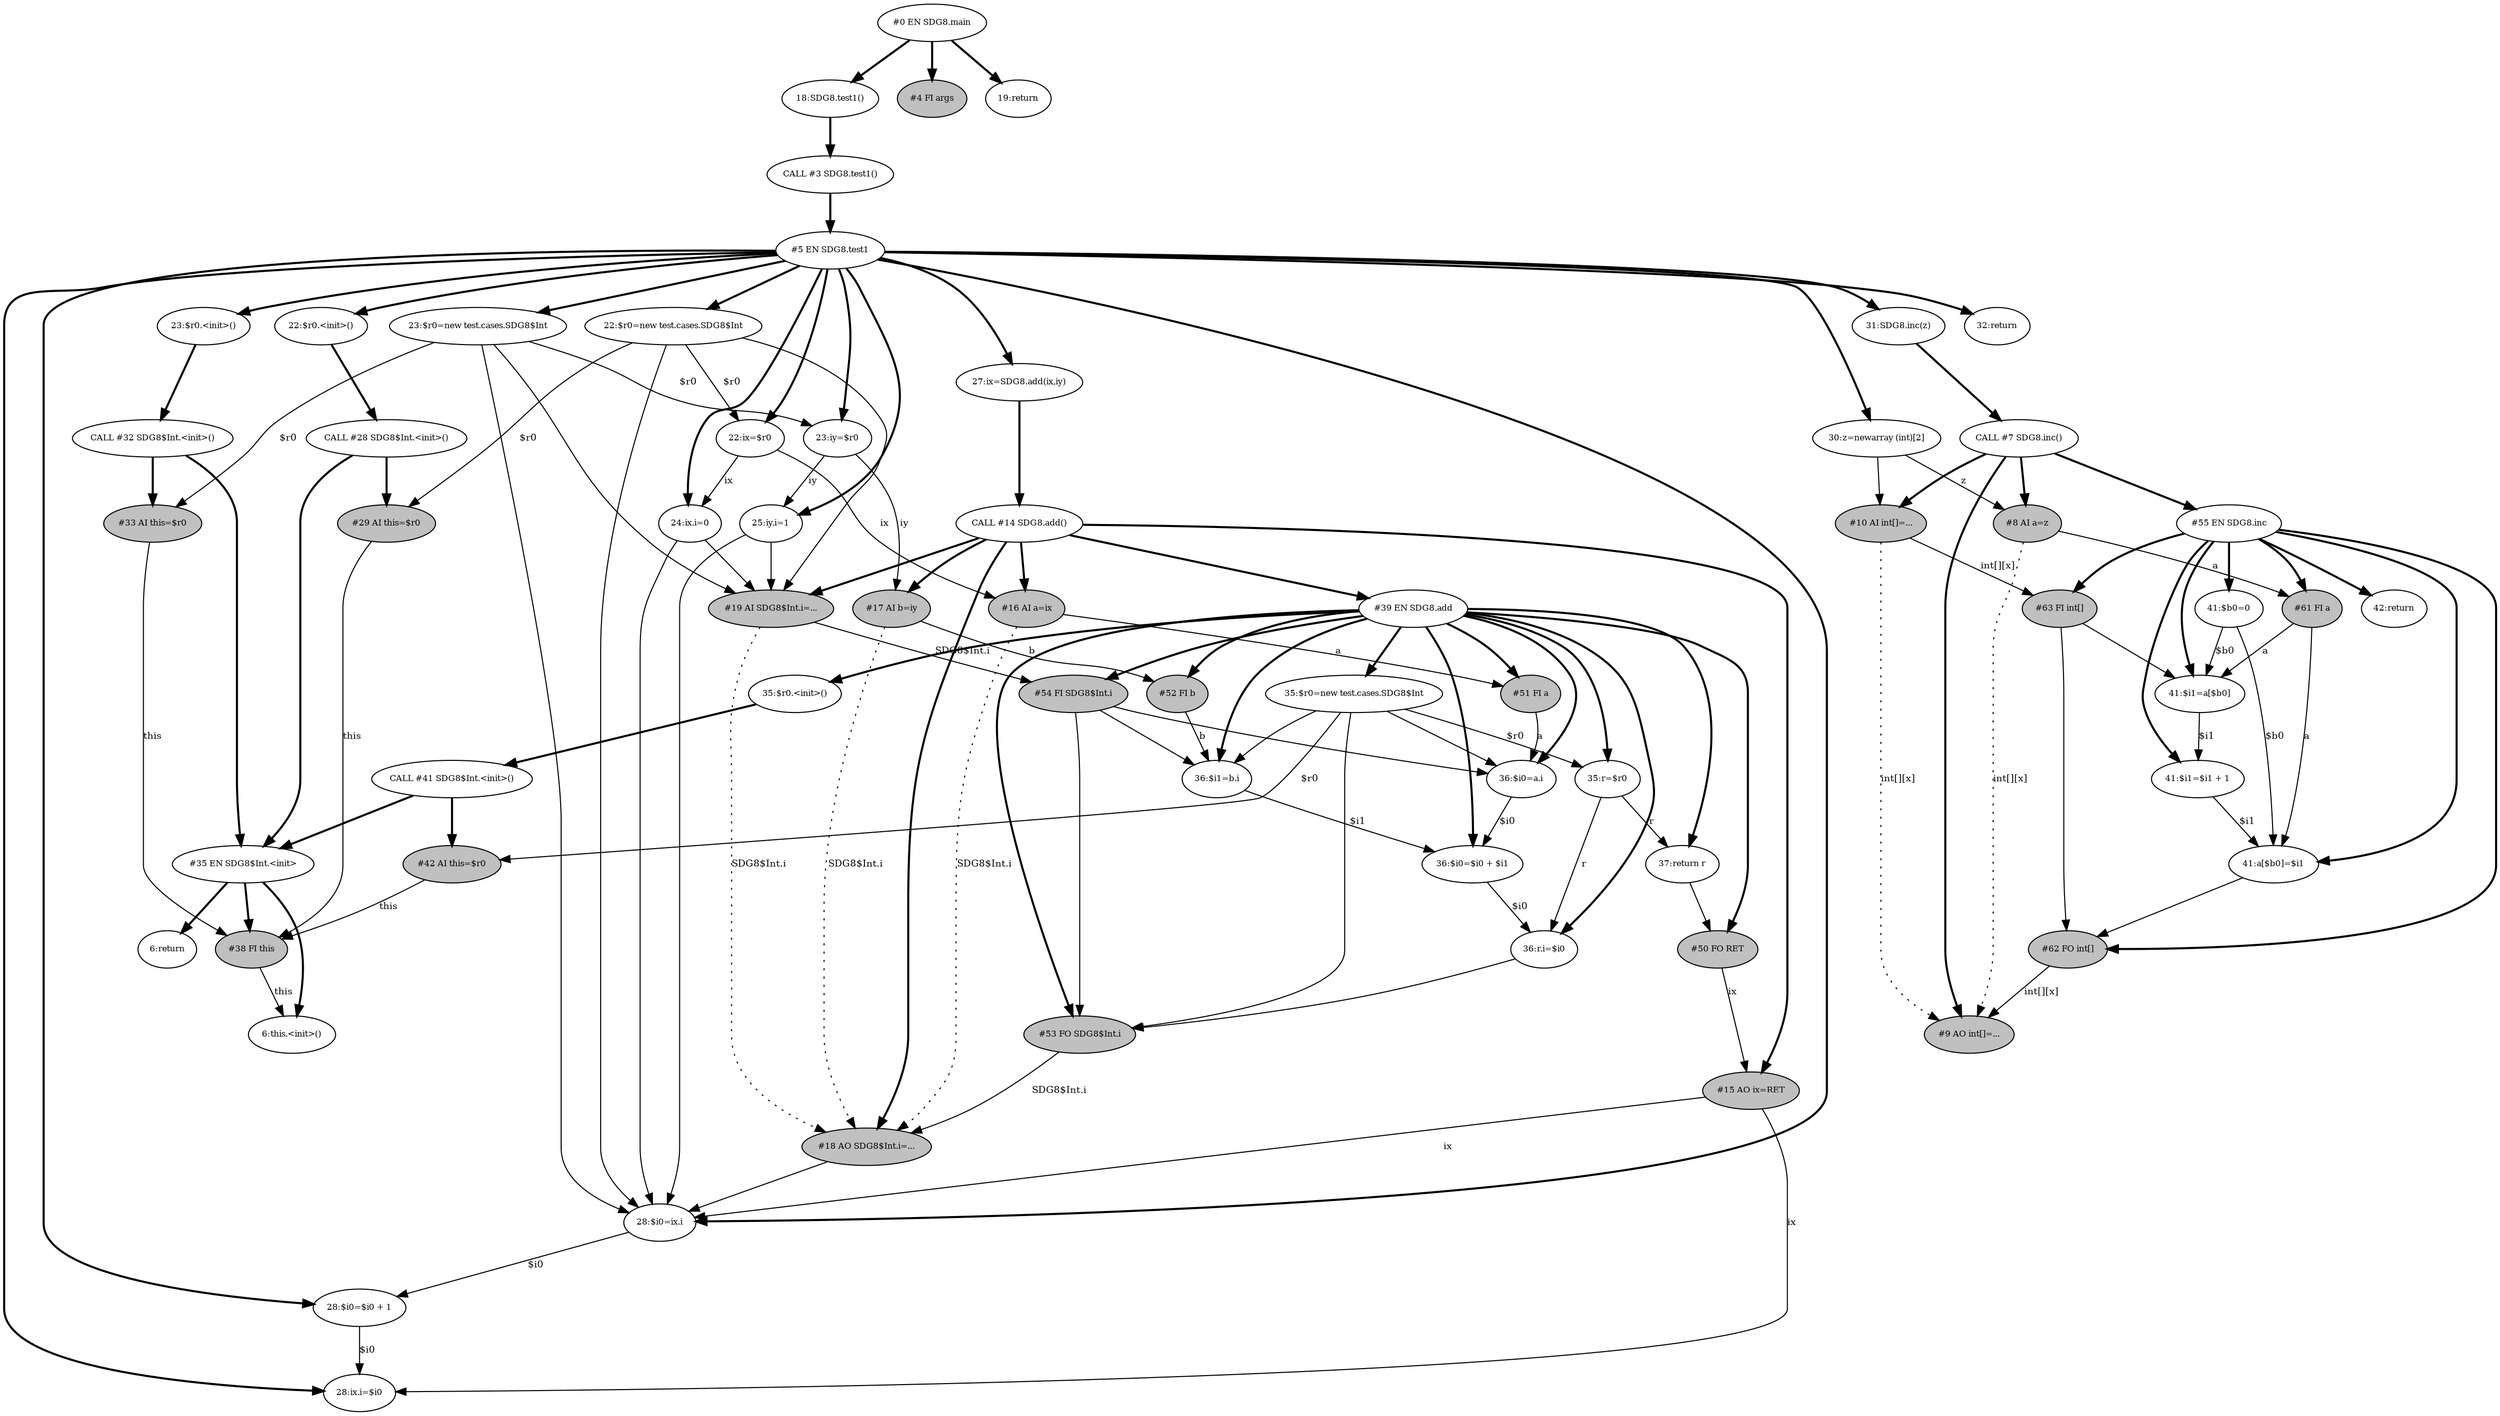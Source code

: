 digraph SDG {
  graph [
    fontsize = 8
  ];

  "#42 AI this=$r0" [
    label = "#42 AI this=$r0",
    fillcolor = gray,
    style = filled,
    fontsize = 8
  ];
  "#33 AI this=$r0" [
    label = "#33 AI this=$r0",
    fillcolor = gray,
    style = filled,
    fontsize = 8
  ];
  "CALL #3 SDG8.test1()" [
    label = "CALL #3 SDG8.test1()",
    fontsize = 8
  ];
  "#17 AI b=iy" [
    label = "#17 AI b=iy",
    fillcolor = gray,
    style = filled,
    fontsize = 8
  ];
  "#54 FI SDG8$Int.i" [
    label = "#54 FI SDG8$Int.i",
    fillcolor = gray,
    style = filled,
    fontsize = 8
  ];
  "CALL #28 SDG8$Int.<init>()" [
    label = "CALL #28 SDG8$Int.<init>()",
    fontsize = 8
  ];
  "#63 FI int[]" [
    label = "#63 FI int[]",
    fillcolor = gray,
    style = filled,
    fontsize = 8
  ];
  "6:31:SDG8.inc(z)" [
    label = "31:SDG8.inc(z)",
    fontsize = 8
  ];
  "#15 AO ix=RET" [
    label = "#15 AO ix=RET",
    fillcolor = gray,
    style = filled,
    fontsize = 8
  ];
  "47:36:$i0=$i0 + $i1" [
    label = "36:$i0=$i0 + $i1",
    fontsize = 8
  ];
  "#55 EN SDG8.inc" [
    label = "#55 EN SDG8.inc",
    fontsize = 8
  ];
  "#51 FI a" [
    label = "#51 FI a",
    fillcolor = gray,
    style = filled,
    fontsize = 8
  ];
  "22:23:$r0=new test.cases.SDG8$Int" [
    label = "23:$r0=new test.cases.SDG8$Int",
    fontsize = 8
  ];
  "59:41:$b0=0" [
    label = "41:$b0=0",
    fontsize = 8
  ];
  "#61 FI a" [
    label = "#61 FI a",
    fillcolor = gray,
    style = filled,
    fontsize = 8
  ];
  "60:42:return" [
    label = "42:return",
    fontsize = 8
  ];
  "26:32:return" [
    label = "32:return",
    fontsize = 8
  ];
  "#16 AI a=ix" [
    label = "#16 AI a=ix",
    fillcolor = gray,
    style = filled,
    fontsize = 8
  ];
  "#19 AI SDG8$Int.i=..." [
    label = "#19 AI SDG8$Int.i=...",
    fillcolor = gray,
    style = filled,
    fontsize = 8
  ];
  "25:24:ix.i=0" [
    label = "24:ix.i=0",
    fontsize = 8
  ];
  "#35 EN SDG8$Int.<init>" [
    label = "#35 EN SDG8$Int.<init>",
    fontsize = 8
  ];
  "21:25:iy.i=1" [
    label = "25:iy.i=1",
    fontsize = 8
  ];
  "37:6:this.<init>()" [
    label = "6:this.<init>()",
    fontsize = 8
  ];
  "27:22:$r0.<init>()" [
    label = "22:$r0.<init>()",
    fontsize = 8
  ];
  "#38 FI this" [
    label = "#38 FI this",
    fillcolor = gray,
    style = filled,
    fontsize = 8
  ];
  "#5 EN SDG8.test1" [
    label = "#5 EN SDG8.test1",
    fontsize = 8
  ];
  "#50 FO RET" [
    label = "#50 FO RET",
    fillcolor = gray,
    style = filled,
    fontsize = 8
  ];
  "57:41:a[$b0]=$i1" [
    label = "41:a[$b0]=$i1",
    fontsize = 8
  ];
  "13:27:ix=SDG8.add(ix,iy)" [
    label = "27:ix=SDG8.add(ix,iy)",
    fontsize = 8
  ];
  "36:6:return" [
    label = "6:return",
    fontsize = 8
  ];
  "49:36:$i0=a.i" [
    label = "36:$i0=a.i",
    fontsize = 8
  ];
  "44:37:return r" [
    label = "37:return r",
    fontsize = 8
  ];
  "#29 AI this=$r0" [
    label = "#29 AI this=$r0",
    fillcolor = gray,
    style = filled,
    fontsize = 8
  ];
  "#18 AO SDG8$Int.i=..." [
    label = "#18 AO SDG8$Int.i=...",
    fillcolor = gray,
    style = filled,
    fontsize = 8
  ];
  "40:35:$r0.<init>()" [
    label = "35:$r0.<init>()",
    fontsize = 8
  ];
  "CALL #14 SDG8.add()" [
    label = "CALL #14 SDG8.add()",
    fontsize = 8
  ];
  "CALL #32 SDG8$Int.<init>()" [
    label = "CALL #32 SDG8$Int.<init>()",
    fontsize = 8
  ];
  "24:28:$i0=ix.i" [
    label = "28:$i0=ix.i",
    fontsize = 8
  ];
  "46:35:r=$r0" [
    label = "35:r=$r0",
    fontsize = 8
  ];
  "2:18:SDG8.test1()" [
    label = "18:SDG8.test1()",
    fontsize = 8
  ];
  "#8 AI a=z" [
    label = "#8 AI a=z",
    fillcolor = gray,
    style = filled,
    fontsize = 8
  ];
  "CALL #7 SDG8.inc()" [
    label = "CALL #7 SDG8.inc()",
    fontsize = 8
  ];
  "#52 FI b" [
    label = "#52 FI b",
    fillcolor = gray,
    style = filled,
    fontsize = 8
  ];
  "#39 EN SDG8.add" [
    label = "#39 EN SDG8.add",
    fontsize = 8
  ];
  "#53 FO SDG8$Int.i" [
    label = "#53 FO SDG8$Int.i",
    fillcolor = gray,
    style = filled,
    fontsize = 8
  ];
  "34:30:z=newarray (int)[2]" [
    label = "30:z=newarray (int)[2]",
    fontsize = 8
  ];
  "#4 FI args" [
    label = "#4 FI args",
    fillcolor = gray,
    style = filled,
    fontsize = 8
  ];
  "48:35:$r0=new test.cases.SDG8$Int" [
    label = "35:$r0=new test.cases.SDG8$Int",
    fontsize = 8
  ];
  "31:23:$r0.<init>()" [
    label = "23:$r0.<init>()",
    fontsize = 8
  ];
  "20:22:ix=$r0" [
    label = "22:ix=$r0",
    fontsize = 8
  ];
  "12:28:ix.i=$i0" [
    label = "28:ix.i=$i0",
    fontsize = 8
  ];
  "58:41:$i1=a[$b0]" [
    label = "41:$i1=a[$b0]",
    fontsize = 8
  ];
  "43:36:$i1=b.i" [
    label = "36:$i1=b.i",
    fontsize = 8
  ];
  "1:19:return" [
    label = "19:return",
    fontsize = 8
  ];
  "45:36:r.i=$i0" [
    label = "36:r.i=$i0",
    fontsize = 8
  ];
  "11:22:$r0=new test.cases.SDG8$Int" [
    label = "22:$r0=new test.cases.SDG8$Int",
    fontsize = 8
  ];
  "30:28:$i0=$i0 + 1" [
    label = "28:$i0=$i0 + 1",
    fontsize = 8
  ];
  "CALL #41 SDG8$Int.<init>()" [
    label = "CALL #41 SDG8$Int.<init>()",
    fontsize = 8
  ];
  "56:41:$i1=$i1 + 1" [
    label = "41:$i1=$i1 + 1",
    fontsize = 8
  ];
  "23:23:iy=$r0" [
    label = "23:iy=$r0",
    fontsize = 8
  ];
  "#9 AO int[]=..." [
    label = "#9 AO int[]=...",
    fillcolor = gray,
    style = filled,
    fontsize = 8
  ];
  "#10 AI int[]=..." [
    label = "#10 AI int[]=...",
    fillcolor = gray,
    style = filled,
    fontsize = 8
  ];
  "#62 FO int[]" [
    label = "#62 FO int[]",
    fillcolor = gray,
    style = filled,
    fontsize = 8
  ];
  "#0 EN SDG8.main" [
    label = "#0 EN SDG8.main",
    fontsize = 8
  ];
  "#39 EN SDG8.add" -> "40:35:$r0.<init>()" [
    style = bold
  ];
  "22:23:$r0=new test.cases.SDG8$Int" -> "23:23:iy=$r0" [
    label = "$r0",
    fontsize = 9
  ];
  "#5 EN SDG8.test1" -> "13:27:ix=SDG8.add(ix,iy)" [
    style = bold
  ];
  "57:41:a[$b0]=$i1" -> "#62 FO int[]"
  "#52 FI b" -> "43:36:$i1=b.i" [
    label = b,
    fontsize = 9
  ];
  "#0 EN SDG8.main" -> "#4 FI args" [
    style = bold
  ];
  "#61 FI a" -> "58:41:$i1=a[$b0]" [
    label = a,
    fontsize = 9
  ];
  "#55 EN SDG8.inc" -> "#61 FI a" [
    style = bold
  ];
  "CALL #28 SDG8$Int.<init>()" -> "#35 EN SDG8$Int.<init>" [
    style = bold
  ];
  "#39 EN SDG8.add" -> "#52 FI b" [
    style = bold
  ];
  "21:25:iy.i=1" -> "#19 AI SDG8$Int.i=..."
  "#55 EN SDG8.inc" -> "#63 FI int[]" [
    style = bold
  ];
  "#5 EN SDG8.test1" -> "26:32:return" [
    style = bold
  ];
  "#55 EN SDG8.inc" -> "57:41:a[$b0]=$i1" [
    style = bold
  ];
  "#29 AI this=$r0" -> "#38 FI this" [
    label = this,
    fontsize = 9
  ];
  "CALL #41 SDG8$Int.<init>()" -> "#42 AI this=$r0" [
    style = bold
  ];
  "#5 EN SDG8.test1" -> "21:25:iy.i=1" [
    style = bold
  ];
  "59:41:$b0=0" -> "57:41:a[$b0]=$i1" [
    label = "$b0",
    fontsize = 9
  ];
  "22:23:$r0=new test.cases.SDG8$Int" -> "#19 AI SDG8$Int.i=..."
  "#54 FI SDG8$Int.i" -> "43:36:$i1=b.i"
  "25:24:ix.i=0" -> "#19 AI SDG8$Int.i=..."
  "CALL #7 SDG8.inc()" -> "#8 AI a=z" [
    style = bold
  ];
  "#63 FI int[]" -> "58:41:$i1=a[$b0]"
  "#8 AI a=z" -> "#61 FI a" [
    label = a,
    fontsize = 9
  ];
  "CALL #41 SDG8$Int.<init>()" -> "#35 EN SDG8$Int.<init>" [
    style = bold
  ];
  "#42 AI this=$r0" -> "#38 FI this" [
    label = this,
    fontsize = 9
  ];
  "44:37:return r" -> "#50 FO RET"
  "6:31:SDG8.inc(z)" -> "CALL #7 SDG8.inc()" [
    style = bold
  ];
  "23:23:iy=$r0" -> "#17 AI b=iy" [
    label = iy,
    fontsize = 9
  ];
  "47:36:$i0=$i0 + $i1" -> "45:36:r.i=$i0" [
    label = "$i0",
    fontsize = 9
  ];
  "#35 EN SDG8$Int.<init>" -> "#38 FI this" [
    style = bold
  ];
  "48:35:$r0=new test.cases.SDG8$Int" -> "#53 FO SDG8$Int.i"
  "#39 EN SDG8.add" -> "44:37:return r" [
    style = bold
  ];
  "#15 AO ix=RET" -> "24:28:$i0=ix.i" [
    label = ix,
    fontsize = 9
  ];
  "#5 EN SDG8.test1" -> "34:30:z=newarray (int)[2]" [
    style = bold
  ];
  "46:35:r=$r0" -> "45:36:r.i=$i0" [
    label = r,
    fontsize = 9
  ];
  "#39 EN SDG8.add" -> "47:36:$i0=$i0 + $i1" [
    style = bold
  ];
  "#5 EN SDG8.test1" -> "20:22:ix=$r0" [
    style = bold
  ];
  "#19 AI SDG8$Int.i=..." -> "#18 AO SDG8$Int.i=..." [
    label = "SDG8$Int.i",
    style = dotted,
    fontsize = 9
  ];
  "48:35:$r0=new test.cases.SDG8$Int" -> "46:35:r=$r0" [
    label = "$r0",
    fontsize = 9
  ];
  "#39 EN SDG8.add" -> "46:35:r=$r0" [
    style = bold
  ];
  "CALL #14 SDG8.add()" -> "#18 AO SDG8$Int.i=..." [
    style = bold
  ];
  "49:36:$i0=a.i" -> "47:36:$i0=$i0 + $i1" [
    label = "$i0",
    fontsize = 9
  ];
  "#39 EN SDG8.add" -> "#54 FI SDG8$Int.i" [
    style = bold
  ];
  "#63 FI int[]" -> "#62 FO int[]"
  "#5 EN SDG8.test1" -> "22:23:$r0=new test.cases.SDG8$Int" [
    style = bold
  ];
  "#17 AI b=iy" -> "#18 AO SDG8$Int.i=..." [
    label = "SDG8$Int.i",
    style = dotted,
    fontsize = 9
  ];
  "20:22:ix=$r0" -> "#16 AI a=ix" [
    label = ix,
    fontsize = 9
  ];
  "#5 EN SDG8.test1" -> "23:23:iy=$r0" [
    style = bold
  ];
  "CALL #3 SDG8.test1()" -> "#5 EN SDG8.test1" [
    style = bold
  ];
  "#16 AI a=ix" -> "#51 FI a" [
    label = a,
    fontsize = 9
  ];
  "#10 AI int[]=..." -> "#9 AO int[]=..." [
    label = "int[][x]",
    style = dotted,
    fontsize = 9
  ];
  "CALL #28 SDG8$Int.<init>()" -> "#29 AI this=$r0" [
    style = bold
  ];
  "11:22:$r0=new test.cases.SDG8$Int" -> "24:28:$i0=ix.i"
  "#62 FO int[]" -> "#9 AO int[]=..." [
    label = "int[][x]",
    fontsize = 9
  ];
  "25:24:ix.i=0" -> "24:28:$i0=ix.i"
  "CALL #7 SDG8.inc()" -> "#55 EN SDG8.inc" [
    style = bold
  ];
  "11:22:$r0=new test.cases.SDG8$Int" -> "20:22:ix=$r0" [
    label = "$r0",
    fontsize = 9
  ];
  "31:23:$r0.<init>()" -> "CALL #32 SDG8$Int.<init>()" [
    style = bold
  ];
  "#35 EN SDG8$Int.<init>" -> "37:6:this.<init>()" [
    style = bold
  ];
  "CALL #14 SDG8.add()" -> "#16 AI a=ix" [
    style = bold
  ];
  "2:18:SDG8.test1()" -> "CALL #3 SDG8.test1()" [
    style = bold
  ];
  "#17 AI b=iy" -> "#52 FI b" [
    label = b,
    fontsize = 9
  ];
  "#39 EN SDG8.add" -> "48:35:$r0=new test.cases.SDG8$Int" [
    style = bold
  ];
  "#55 EN SDG8.inc" -> "#62 FO int[]" [
    style = bold
  ];
  "21:25:iy.i=1" -> "24:28:$i0=ix.i"
  "34:30:z=newarray (int)[2]" -> "#10 AI int[]=..."
  "58:41:$i1=a[$b0]" -> "56:41:$i1=$i1 + 1" [
    label = "$i1",
    fontsize = 9
  ];
  "CALL #14 SDG8.add()" -> "#17 AI b=iy" [
    style = bold
  ];
  "#0 EN SDG8.main" -> "2:18:SDG8.test1()" [
    style = bold
  ];
  "#54 FI SDG8$Int.i" -> "49:36:$i0=a.i"
  "#55 EN SDG8.inc" -> "59:41:$b0=0" [
    style = bold
  ];
  "CALL #32 SDG8$Int.<init>()" -> "#35 EN SDG8$Int.<init>" [
    style = bold
  ];
  "#39 EN SDG8.add" -> "45:36:r.i=$i0" [
    style = bold
  ];
  "#55 EN SDG8.inc" -> "56:41:$i1=$i1 + 1" [
    style = bold
  ];
  "#5 EN SDG8.test1" -> "11:22:$r0=new test.cases.SDG8$Int" [
    style = bold
  ];
  "56:41:$i1=$i1 + 1" -> "57:41:a[$b0]=$i1" [
    label = "$i1",
    fontsize = 9
  ];
  "22:23:$r0=new test.cases.SDG8$Int" -> "#33 AI this=$r0" [
    label = "$r0",
    fontsize = 9
  ];
  "43:36:$i1=b.i" -> "47:36:$i0=$i0 + $i1" [
    label = "$i1",
    fontsize = 9
  ];
  "23:23:iy=$r0" -> "21:25:iy.i=1" [
    label = iy,
    fontsize = 9
  ];
  "#5 EN SDG8.test1" -> "24:28:$i0=ix.i" [
    style = bold
  ];
  "59:41:$b0=0" -> "58:41:$i1=a[$b0]" [
    label = "$b0",
    fontsize = 9
  ];
  "#54 FI SDG8$Int.i" -> "#53 FO SDG8$Int.i"
  "CALL #7 SDG8.inc()" -> "#10 AI int[]=..." [
    style = bold
  ];
  "#55 EN SDG8.inc" -> "60:42:return" [
    style = bold
  ];
  "#33 AI this=$r0" -> "#38 FI this" [
    label = this,
    fontsize = 9
  ];
  "40:35:$r0.<init>()" -> "CALL #41 SDG8$Int.<init>()" [
    style = bold
  ];
  "22:23:$r0=new test.cases.SDG8$Int" -> "24:28:$i0=ix.i"
  "#5 EN SDG8.test1" -> "27:22:$r0.<init>()" [
    style = bold
  ];
  "45:36:r.i=$i0" -> "#53 FO SDG8$Int.i"
  "24:28:$i0=ix.i" -> "30:28:$i0=$i0 + 1" [
    label = "$i0",
    fontsize = 9
  ];
  "CALL #7 SDG8.inc()" -> "#9 AO int[]=..." [
    style = bold
  ];
  "#61 FI a" -> "57:41:a[$b0]=$i1" [
    label = a,
    fontsize = 9
  ];
  "#38 FI this" -> "37:6:this.<init>()" [
    label = this,
    fontsize = 9
  ];
  "CALL #14 SDG8.add()" -> "#19 AI SDG8$Int.i=..." [
    style = bold
  ];
  "#39 EN SDG8.add" -> "#50 FO RET" [
    style = bold
  ];
  "#16 AI a=ix" -> "#18 AO SDG8$Int.i=..." [
    label = "SDG8$Int.i",
    style = dotted,
    fontsize = 9
  ];
  "#5 EN SDG8.test1" -> "12:28:ix.i=$i0" [
    style = bold
  ];
  "46:35:r=$r0" -> "44:37:return r" [
    label = r,
    fontsize = 9
  ];
  "48:35:$r0=new test.cases.SDG8$Int" -> "43:36:$i1=b.i"
  "#39 EN SDG8.add" -> "#53 FO SDG8$Int.i" [
    style = bold
  ];
  "#15 AO ix=RET" -> "12:28:ix.i=$i0" [
    label = ix,
    fontsize = 9
  ];
  "#51 FI a" -> "49:36:$i0=a.i" [
    label = a,
    fontsize = 9
  ];
  "#5 EN SDG8.test1" -> "6:31:SDG8.inc(z)" [
    style = bold
  ];
  "#39 EN SDG8.add" -> "49:36:$i0=a.i" [
    style = bold
  ];
  "#18 AO SDG8$Int.i=..." -> "24:28:$i0=ix.i"
  "#5 EN SDG8.test1" -> "25:24:ix.i=0" [
    style = bold
  ];
  "48:35:$r0=new test.cases.SDG8$Int" -> "49:36:$i0=a.i"
  "#5 EN SDG8.test1" -> "30:28:$i0=$i0 + 1" [
    style = bold
  ];
  "CALL #14 SDG8.add()" -> "#39 EN SDG8.add" [
    style = bold
  ];
  "48:35:$r0=new test.cases.SDG8$Int" -> "#42 AI this=$r0" [
    label = "$r0",
    fontsize = 9
  ];
  "#39 EN SDG8.add" -> "#51 FI a" [
    style = bold
  ];
  "20:22:ix=$r0" -> "25:24:ix.i=0" [
    label = ix,
    fontsize = 9
  ];
  "#5 EN SDG8.test1" -> "31:23:$r0.<init>()" [
    style = bold
  ];
  "#50 FO RET" -> "#15 AO ix=RET" [
    label = ix,
    fontsize = 9
  ];
  "27:22:$r0.<init>()" -> "CALL #28 SDG8$Int.<init>()" [
    style = bold
  ];
  "#8 AI a=z" -> "#9 AO int[]=..." [
    label = "int[][x]",
    style = dotted,
    fontsize = 9
  ];
  "#19 AI SDG8$Int.i=..." -> "#54 FI SDG8$Int.i" [
    label = "SDG8$Int.i",
    fontsize = 9
  ];
  "11:22:$r0=new test.cases.SDG8$Int" -> "#19 AI SDG8$Int.i=..."
  "CALL #32 SDG8$Int.<init>()" -> "#33 AI this=$r0" [
    style = bold
  ];
  "#35 EN SDG8$Int.<init>" -> "36:6:return" [
    style = bold
  ];
  "CALL #14 SDG8.add()" -> "#15 AO ix=RET" [
    style = bold
  ];
  "#53 FO SDG8$Int.i" -> "#18 AO SDG8$Int.i=..." [
    label = "SDG8$Int.i",
    fontsize = 9
  ];
  "11:22:$r0=new test.cases.SDG8$Int" -> "#29 AI this=$r0" [
    label = "$r0",
    fontsize = 9
  ];
  "30:28:$i0=$i0 + 1" -> "12:28:ix.i=$i0" [
    label = "$i0",
    fontsize = 9
  ];
  "#10 AI int[]=..." -> "#63 FI int[]" [
    label = "int[][x]",
    fontsize = 9
  ];
  "13:27:ix=SDG8.add(ix,iy)" -> "CALL #14 SDG8.add()" [
    style = bold
  ];
  "34:30:z=newarray (int)[2]" -> "#8 AI a=z" [
    label = z,
    fontsize = 9
  ];
  "#0 EN SDG8.main" -> "1:19:return" [
    style = bold
  ];
  "#39 EN SDG8.add" -> "43:36:$i1=b.i" [
    style = bold
  ];
  "#55 EN SDG8.inc" -> "58:41:$i1=a[$b0]" [
    style = bold
  ];
}
